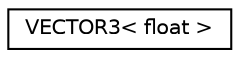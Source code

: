digraph "Graphical Class Hierarchy"
{
  edge [fontname="Helvetica",fontsize="10",labelfontname="Helvetica",labelfontsize="10"];
  node [fontname="Helvetica",fontsize="10",shape=record];
  rankdir="LR";
  Node1 [label="VECTOR3\< float \>",height=0.2,width=0.4,color="black", fillcolor="white", style="filled",URL="$class_v_e_c_t_o_r3.html"];
}
